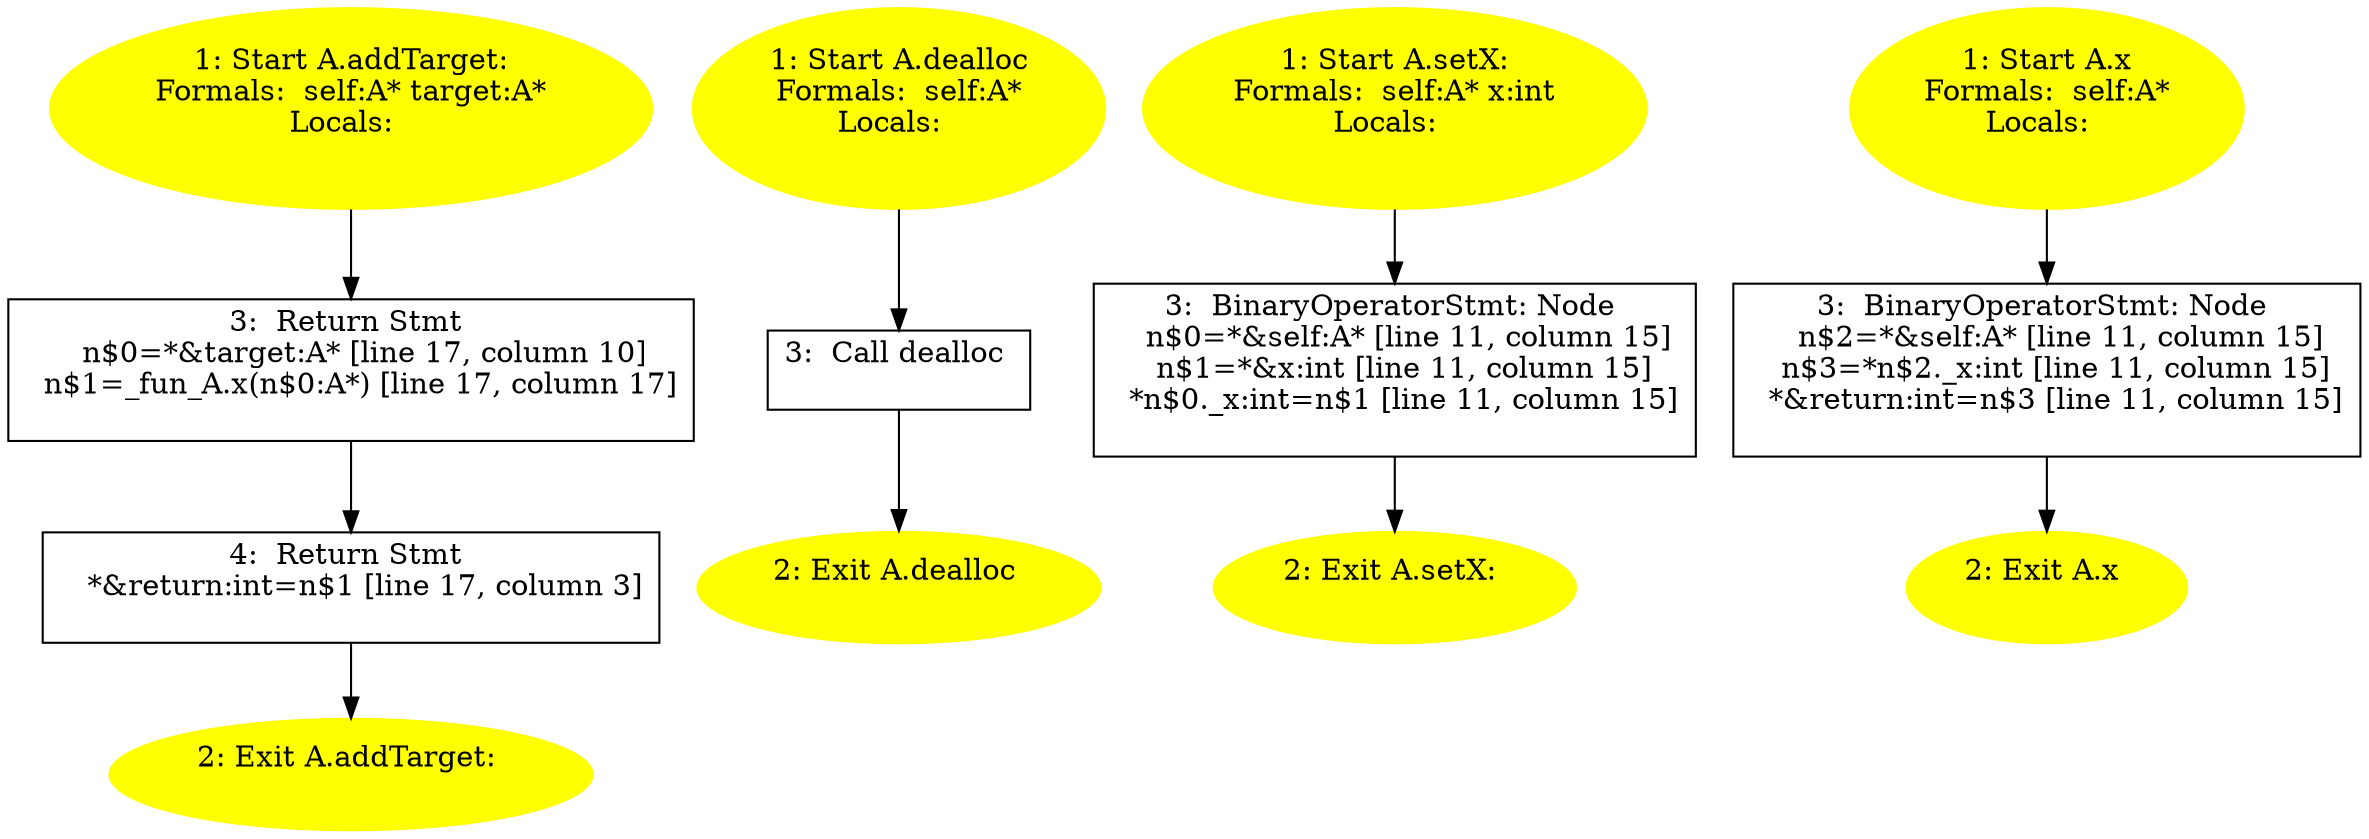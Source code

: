 /* @generated */
digraph cfg {
"addTarget:#A(class A)#instance.ca26ddd02ac11fb266531b38b6edef27_1" [label="1: Start A.addTarget:\nFormals:  self:A* target:A*\nLocals:  \n  " color=yellow style=filled]
	

	 "addTarget:#A(class A)#instance.ca26ddd02ac11fb266531b38b6edef27_1" -> "addTarget:#A(class A)#instance.ca26ddd02ac11fb266531b38b6edef27_3" ;
"addTarget:#A(class A)#instance.ca26ddd02ac11fb266531b38b6edef27_2" [label="2: Exit A.addTarget: \n  " color=yellow style=filled]
	

"addTarget:#A(class A)#instance.ca26ddd02ac11fb266531b38b6edef27_3" [label="3:  Return Stmt \n   n$0=*&target:A* [line 17, column 10]\n  n$1=_fun_A.x(n$0:A*) [line 17, column 17]\n " shape="box"]
	

	 "addTarget:#A(class A)#instance.ca26ddd02ac11fb266531b38b6edef27_3" -> "addTarget:#A(class A)#instance.ca26ddd02ac11fb266531b38b6edef27_4" ;
"addTarget:#A(class A)#instance.ca26ddd02ac11fb266531b38b6edef27_4" [label="4:  Return Stmt \n   *&return:int=n$1 [line 17, column 3]\n " shape="box"]
	

	 "addTarget:#A(class A)#instance.ca26ddd02ac11fb266531b38b6edef27_4" -> "addTarget:#A(class A)#instance.ca26ddd02ac11fb266531b38b6edef27_2" ;
"dealloc#A#instance.55ac864e91dcd5d484e8ab7d8eb94fcb_1" [label="1: Start A.dealloc\nFormals:  self:A*\nLocals:  \n  " color=yellow style=filled]
	

	 "dealloc#A#instance.55ac864e91dcd5d484e8ab7d8eb94fcb_1" -> "dealloc#A#instance.55ac864e91dcd5d484e8ab7d8eb94fcb_3" ;
"dealloc#A#instance.55ac864e91dcd5d484e8ab7d8eb94fcb_2" [label="2: Exit A.dealloc \n  " color=yellow style=filled]
	

"dealloc#A#instance.55ac864e91dcd5d484e8ab7d8eb94fcb_3" [label="3:  Call dealloc \n  " shape="box"]
	

	 "dealloc#A#instance.55ac864e91dcd5d484e8ab7d8eb94fcb_3" -> "dealloc#A#instance.55ac864e91dcd5d484e8ab7d8eb94fcb_2" ;
"setX:#A#instance.00c5402542b9aade8ca8191be56dcd87_1" [label="1: Start A.setX:\nFormals:  self:A* x:int\nLocals:  \n  " color=yellow style=filled]
	

	 "setX:#A#instance.00c5402542b9aade8ca8191be56dcd87_1" -> "setX:#A#instance.00c5402542b9aade8ca8191be56dcd87_3" ;
"setX:#A#instance.00c5402542b9aade8ca8191be56dcd87_2" [label="2: Exit A.setX: \n  " color=yellow style=filled]
	

"setX:#A#instance.00c5402542b9aade8ca8191be56dcd87_3" [label="3:  BinaryOperatorStmt: Node \n   n$0=*&self:A* [line 11, column 15]\n  n$1=*&x:int [line 11, column 15]\n  *n$0._x:int=n$1 [line 11, column 15]\n " shape="box"]
	

	 "setX:#A#instance.00c5402542b9aade8ca8191be56dcd87_3" -> "setX:#A#instance.00c5402542b9aade8ca8191be56dcd87_2" ;
"x#A#instance.37ea1b3cd5342ae67c7383da2227f91f_1" [label="1: Start A.x\nFormals:  self:A*\nLocals:  \n  " color=yellow style=filled]
	

	 "x#A#instance.37ea1b3cd5342ae67c7383da2227f91f_1" -> "x#A#instance.37ea1b3cd5342ae67c7383da2227f91f_3" ;
"x#A#instance.37ea1b3cd5342ae67c7383da2227f91f_2" [label="2: Exit A.x \n  " color=yellow style=filled]
	

"x#A#instance.37ea1b3cd5342ae67c7383da2227f91f_3" [label="3:  BinaryOperatorStmt: Node \n   n$2=*&self:A* [line 11, column 15]\n  n$3=*n$2._x:int [line 11, column 15]\n  *&return:int=n$3 [line 11, column 15]\n " shape="box"]
	

	 "x#A#instance.37ea1b3cd5342ae67c7383da2227f91f_3" -> "x#A#instance.37ea1b3cd5342ae67c7383da2227f91f_2" ;
}
